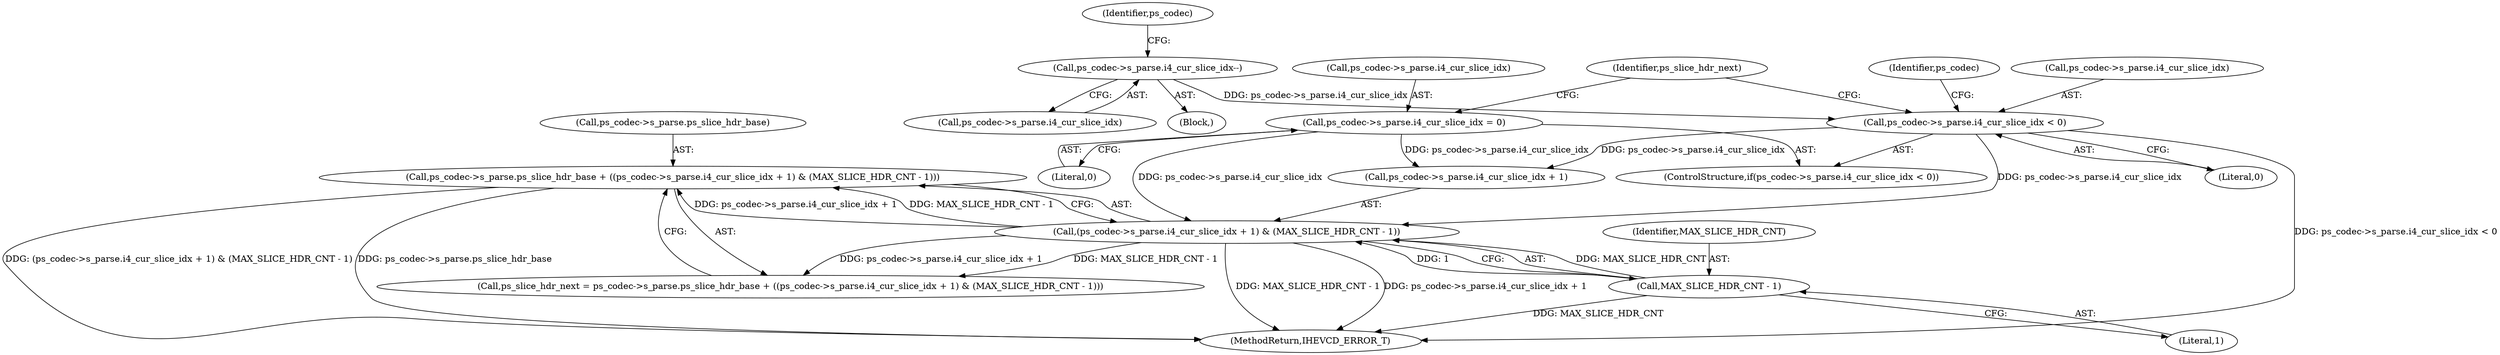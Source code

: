 digraph "0_Android_913d9e8d93d6b81bb8eac3fc2c1426651f5b259d@pointer" {
"1000330" [label="(Call,ps_codec->s_parse.ps_slice_hdr_base + ((ps_codec->s_parse.i4_cur_slice_idx + 1) & (MAX_SLICE_HDR_CNT - 1)))"];
"1000336" [label="(Call,(ps_codec->s_parse.i4_cur_slice_idx + 1) & (MAX_SLICE_HDR_CNT - 1))"];
"1000314" [label="(Call,ps_codec->s_parse.i4_cur_slice_idx < 0)"];
"1000307" [label="(Call,ps_codec->s_parse.i4_cur_slice_idx--)"];
"1000321" [label="(Call,ps_codec->s_parse.i4_cur_slice_idx = 0)"];
"1000344" [label="(Call,MAX_SLICE_HDR_CNT - 1)"];
"1000307" [label="(Call,ps_codec->s_parse.i4_cur_slice_idx--)"];
"1000308" [label="(Call,ps_codec->s_parse.i4_cur_slice_idx)"];
"1000324" [label="(Identifier,ps_codec)"];
"1002617" [label="(MethodReturn,IHEVCD_ERROR_T)"];
"1000317" [label="(Identifier,ps_codec)"];
"1000327" [label="(Literal,0)"];
"1000330" [label="(Call,ps_codec->s_parse.ps_slice_hdr_base + ((ps_codec->s_parse.i4_cur_slice_idx + 1) & (MAX_SLICE_HDR_CNT - 1)))"];
"1000329" [label="(Identifier,ps_slice_hdr_next)"];
"1000300" [label="(Block,)"];
"1000313" [label="(ControlStructure,if(ps_codec->s_parse.i4_cur_slice_idx < 0))"];
"1000336" [label="(Call,(ps_codec->s_parse.i4_cur_slice_idx + 1) & (MAX_SLICE_HDR_CNT - 1))"];
"1000331" [label="(Call,ps_codec->s_parse.ps_slice_hdr_base)"];
"1000337" [label="(Call,ps_codec->s_parse.i4_cur_slice_idx + 1)"];
"1000345" [label="(Identifier,MAX_SLICE_HDR_CNT)"];
"1000328" [label="(Call,ps_slice_hdr_next = ps_codec->s_parse.ps_slice_hdr_base + ((ps_codec->s_parse.i4_cur_slice_idx + 1) & (MAX_SLICE_HDR_CNT - 1)))"];
"1000346" [label="(Literal,1)"];
"1000322" [label="(Call,ps_codec->s_parse.i4_cur_slice_idx)"];
"1000315" [label="(Call,ps_codec->s_parse.i4_cur_slice_idx)"];
"1000314" [label="(Call,ps_codec->s_parse.i4_cur_slice_idx < 0)"];
"1000344" [label="(Call,MAX_SLICE_HDR_CNT - 1)"];
"1000321" [label="(Call,ps_codec->s_parse.i4_cur_slice_idx = 0)"];
"1000320" [label="(Literal,0)"];
"1000330" -> "1000328"  [label="AST: "];
"1000330" -> "1000336"  [label="CFG: "];
"1000331" -> "1000330"  [label="AST: "];
"1000336" -> "1000330"  [label="AST: "];
"1000328" -> "1000330"  [label="CFG: "];
"1000330" -> "1002617"  [label="DDG: ps_codec->s_parse.ps_slice_hdr_base"];
"1000330" -> "1002617"  [label="DDG: (ps_codec->s_parse.i4_cur_slice_idx + 1) & (MAX_SLICE_HDR_CNT - 1)"];
"1000336" -> "1000330"  [label="DDG: ps_codec->s_parse.i4_cur_slice_idx + 1"];
"1000336" -> "1000330"  [label="DDG: MAX_SLICE_HDR_CNT - 1"];
"1000336" -> "1000344"  [label="CFG: "];
"1000337" -> "1000336"  [label="AST: "];
"1000344" -> "1000336"  [label="AST: "];
"1000336" -> "1002617"  [label="DDG: MAX_SLICE_HDR_CNT - 1"];
"1000336" -> "1002617"  [label="DDG: ps_codec->s_parse.i4_cur_slice_idx + 1"];
"1000336" -> "1000328"  [label="DDG: ps_codec->s_parse.i4_cur_slice_idx + 1"];
"1000336" -> "1000328"  [label="DDG: MAX_SLICE_HDR_CNT - 1"];
"1000314" -> "1000336"  [label="DDG: ps_codec->s_parse.i4_cur_slice_idx"];
"1000321" -> "1000336"  [label="DDG: ps_codec->s_parse.i4_cur_slice_idx"];
"1000344" -> "1000336"  [label="DDG: MAX_SLICE_HDR_CNT"];
"1000344" -> "1000336"  [label="DDG: 1"];
"1000314" -> "1000313"  [label="AST: "];
"1000314" -> "1000320"  [label="CFG: "];
"1000315" -> "1000314"  [label="AST: "];
"1000320" -> "1000314"  [label="AST: "];
"1000324" -> "1000314"  [label="CFG: "];
"1000329" -> "1000314"  [label="CFG: "];
"1000314" -> "1002617"  [label="DDG: ps_codec->s_parse.i4_cur_slice_idx < 0"];
"1000307" -> "1000314"  [label="DDG: ps_codec->s_parse.i4_cur_slice_idx"];
"1000314" -> "1000337"  [label="DDG: ps_codec->s_parse.i4_cur_slice_idx"];
"1000307" -> "1000300"  [label="AST: "];
"1000307" -> "1000308"  [label="CFG: "];
"1000308" -> "1000307"  [label="AST: "];
"1000317" -> "1000307"  [label="CFG: "];
"1000321" -> "1000313"  [label="AST: "];
"1000321" -> "1000327"  [label="CFG: "];
"1000322" -> "1000321"  [label="AST: "];
"1000327" -> "1000321"  [label="AST: "];
"1000329" -> "1000321"  [label="CFG: "];
"1000321" -> "1000337"  [label="DDG: ps_codec->s_parse.i4_cur_slice_idx"];
"1000344" -> "1000346"  [label="CFG: "];
"1000345" -> "1000344"  [label="AST: "];
"1000346" -> "1000344"  [label="AST: "];
"1000344" -> "1002617"  [label="DDG: MAX_SLICE_HDR_CNT"];
}
